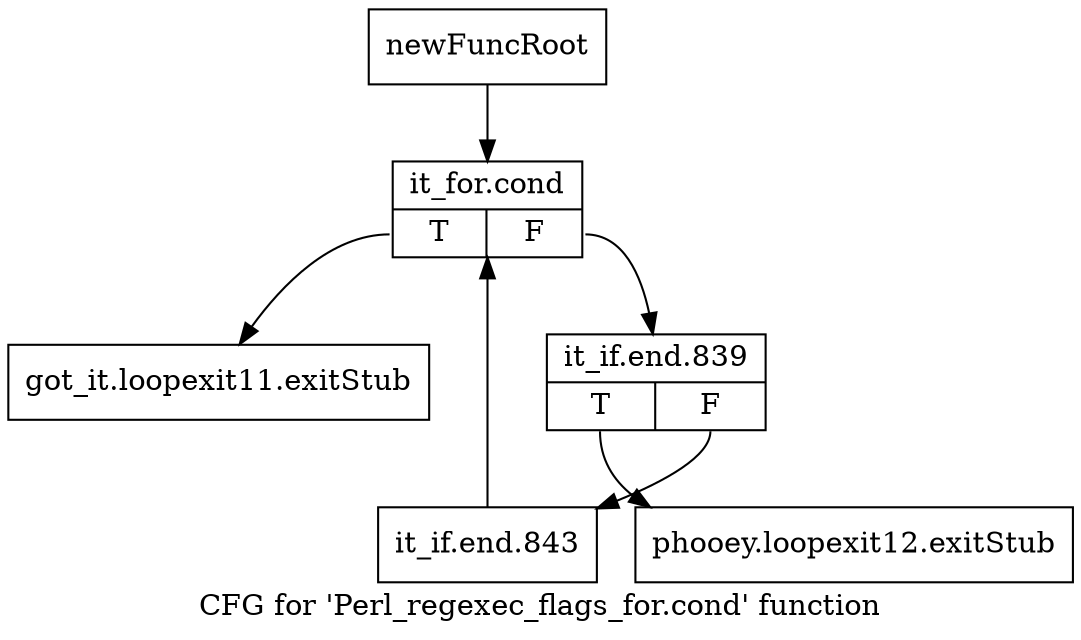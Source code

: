 digraph "CFG for 'Perl_regexec_flags_for.cond' function" {
	label="CFG for 'Perl_regexec_flags_for.cond' function";

	Node0x52532b0 [shape=record,label="{newFuncRoot}"];
	Node0x52532b0 -> Node0x525b430;
	Node0x5253300 [shape=record,label="{got_it.loopexit11.exitStub}"];
	Node0x525b3e0 [shape=record,label="{phooey.loopexit12.exitStub}"];
	Node0x525b430 [shape=record,label="{it_for.cond|{<s0>T|<s1>F}}"];
	Node0x525b430:s0 -> Node0x5253300;
	Node0x525b430:s1 -> Node0x525b480;
	Node0x525b480 [shape=record,label="{it_if.end.839|{<s0>T|<s1>F}}"];
	Node0x525b480:s0 -> Node0x525b3e0;
	Node0x525b480:s1 -> Node0x525b4d0;
	Node0x525b4d0 [shape=record,label="{it_if.end.843}"];
	Node0x525b4d0 -> Node0x525b430;
}
